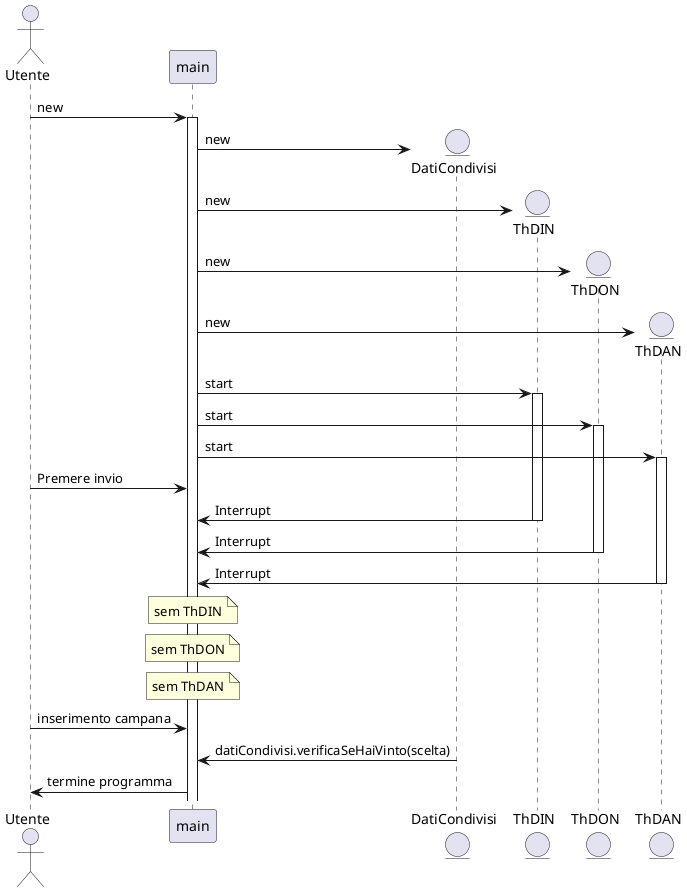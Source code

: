 @startuml
actor Utente
participant main
entity DatiCondivisi
entity ThDIN
entity ThDON
entity ThDAN

Utente -> main ++ : new

main -> DatiCondivisi ** : new
main -> ThDIN ** : new
main -> ThDON ** : new
main -> ThDAN ** : new

main -> ThDIN ++ : start
main -> ThDON ++ : start
main -> ThDAN ++ : start

Utente -> main : Premere invio

ThDIN -> main : Interrupt
deactivate ThDIN
ThDON -> main : Interrupt
deactivate ThDON
ThDAN -> main : Interrupt
deactivate ThDAN

note over main : sem ThDIN
note over main : sem ThDON
note over main : sem ThDAN

Utente -> main : inserimento campana

DatiCondivisi -> main : datiCondivisi.verificaSeHaiVinto(scelta)

main -> Utente : termine programma
@enduml
